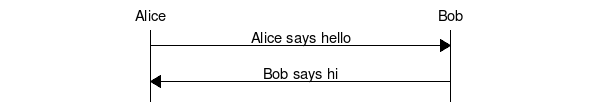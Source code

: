 msc {
  width=600;
  a [label="Alice"],
  b [label="Bob"];

  a => b [label="Alice says hello"];
  b => a [label="Bob says hi"];
}
